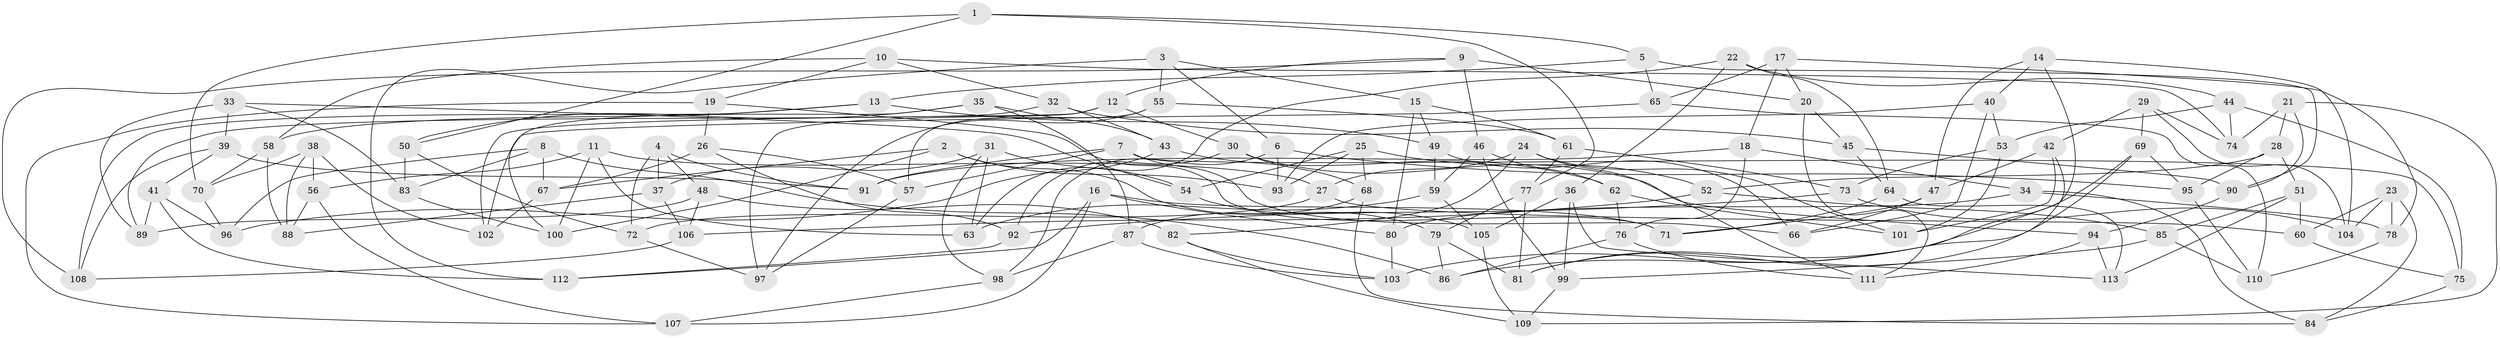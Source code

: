 // coarse degree distribution, {6: 0.4714285714285714, 4: 0.35714285714285715, 5: 0.14285714285714285, 3: 0.02857142857142857}
// Generated by graph-tools (version 1.1) at 2025/42/03/06/25 10:42:19]
// undirected, 113 vertices, 226 edges
graph export_dot {
graph [start="1"]
  node [color=gray90,style=filled];
  1;
  2;
  3;
  4;
  5;
  6;
  7;
  8;
  9;
  10;
  11;
  12;
  13;
  14;
  15;
  16;
  17;
  18;
  19;
  20;
  21;
  22;
  23;
  24;
  25;
  26;
  27;
  28;
  29;
  30;
  31;
  32;
  33;
  34;
  35;
  36;
  37;
  38;
  39;
  40;
  41;
  42;
  43;
  44;
  45;
  46;
  47;
  48;
  49;
  50;
  51;
  52;
  53;
  54;
  55;
  56;
  57;
  58;
  59;
  60;
  61;
  62;
  63;
  64;
  65;
  66;
  67;
  68;
  69;
  70;
  71;
  72;
  73;
  74;
  75;
  76;
  77;
  78;
  79;
  80;
  81;
  82;
  83;
  84;
  85;
  86;
  87;
  88;
  89;
  90;
  91;
  92;
  93;
  94;
  95;
  96;
  97;
  98;
  99;
  100;
  101;
  102;
  103;
  104;
  105;
  106;
  107;
  108;
  109;
  110;
  111;
  112;
  113;
  1 -- 50;
  1 -- 70;
  1 -- 5;
  1 -- 77;
  2 -- 79;
  2 -- 93;
  2 -- 100;
  2 -- 67;
  3 -- 112;
  3 -- 55;
  3 -- 6;
  3 -- 15;
  4 -- 91;
  4 -- 72;
  4 -- 48;
  4 -- 37;
  5 -- 65;
  5 -- 13;
  5 -- 90;
  6 -- 95;
  6 -- 98;
  6 -- 93;
  7 -- 57;
  7 -- 66;
  7 -- 75;
  7 -- 91;
  8 -- 67;
  8 -- 83;
  8 -- 86;
  8 -- 96;
  9 -- 46;
  9 -- 12;
  9 -- 20;
  9 -- 108;
  10 -- 74;
  10 -- 19;
  10 -- 32;
  10 -- 58;
  11 -- 63;
  11 -- 100;
  11 -- 56;
  11 -- 27;
  12 -- 97;
  12 -- 30;
  12 -- 102;
  13 -- 108;
  13 -- 49;
  13 -- 58;
  14 -- 40;
  14 -- 86;
  14 -- 104;
  14 -- 47;
  15 -- 80;
  15 -- 61;
  15 -- 49;
  16 -- 71;
  16 -- 112;
  16 -- 107;
  16 -- 80;
  17 -- 18;
  17 -- 65;
  17 -- 20;
  17 -- 78;
  18 -- 76;
  18 -- 91;
  18 -- 34;
  19 -- 26;
  19 -- 107;
  19 -- 71;
  20 -- 45;
  20 -- 111;
  21 -- 109;
  21 -- 74;
  21 -- 28;
  21 -- 90;
  22 -- 64;
  22 -- 44;
  22 -- 63;
  22 -- 36;
  23 -- 104;
  23 -- 84;
  23 -- 60;
  23 -- 78;
  24 -- 111;
  24 -- 27;
  24 -- 82;
  24 -- 101;
  25 -- 68;
  25 -- 93;
  25 -- 52;
  25 -- 54;
  26 -- 92;
  26 -- 67;
  26 -- 57;
  27 -- 72;
  27 -- 60;
  28 -- 95;
  28 -- 52;
  28 -- 51;
  29 -- 69;
  29 -- 104;
  29 -- 74;
  29 -- 42;
  30 -- 68;
  30 -- 94;
  30 -- 92;
  31 -- 54;
  31 -- 63;
  31 -- 37;
  31 -- 98;
  32 -- 45;
  32 -- 43;
  32 -- 89;
  33 -- 54;
  33 -- 83;
  33 -- 89;
  33 -- 39;
  34 -- 84;
  34 -- 78;
  34 -- 80;
  35 -- 87;
  35 -- 100;
  35 -- 50;
  35 -- 43;
  36 -- 105;
  36 -- 113;
  36 -- 99;
  37 -- 88;
  37 -- 106;
  38 -- 102;
  38 -- 88;
  38 -- 70;
  38 -- 56;
  39 -- 108;
  39 -- 91;
  39 -- 41;
  40 -- 66;
  40 -- 93;
  40 -- 53;
  41 -- 112;
  41 -- 96;
  41 -- 89;
  42 -- 81;
  42 -- 101;
  42 -- 47;
  43 -- 96;
  43 -- 62;
  44 -- 74;
  44 -- 75;
  44 -- 53;
  45 -- 90;
  45 -- 64;
  46 -- 62;
  46 -- 99;
  46 -- 59;
  47 -- 71;
  47 -- 66;
  48 -- 89;
  48 -- 106;
  48 -- 82;
  49 -- 59;
  49 -- 66;
  50 -- 72;
  50 -- 83;
  51 -- 60;
  51 -- 85;
  51 -- 113;
  52 -- 106;
  52 -- 85;
  53 -- 73;
  53 -- 101;
  54 -- 105;
  55 -- 97;
  55 -- 57;
  55 -- 61;
  56 -- 107;
  56 -- 88;
  57 -- 97;
  58 -- 88;
  58 -- 70;
  59 -- 63;
  59 -- 105;
  60 -- 75;
  61 -- 73;
  61 -- 77;
  62 -- 101;
  62 -- 76;
  64 -- 71;
  64 -- 113;
  65 -- 102;
  65 -- 110;
  67 -- 102;
  68 -- 84;
  68 -- 87;
  69 -- 81;
  69 -- 103;
  69 -- 95;
  70 -- 96;
  72 -- 97;
  73 -- 92;
  73 -- 104;
  75 -- 84;
  76 -- 86;
  76 -- 111;
  77 -- 81;
  77 -- 79;
  78 -- 110;
  79 -- 86;
  79 -- 81;
  80 -- 103;
  82 -- 109;
  82 -- 103;
  83 -- 100;
  85 -- 110;
  85 -- 99;
  87 -- 98;
  87 -- 103;
  90 -- 94;
  92 -- 112;
  94 -- 111;
  94 -- 113;
  95 -- 110;
  98 -- 107;
  99 -- 109;
  105 -- 109;
  106 -- 108;
}
